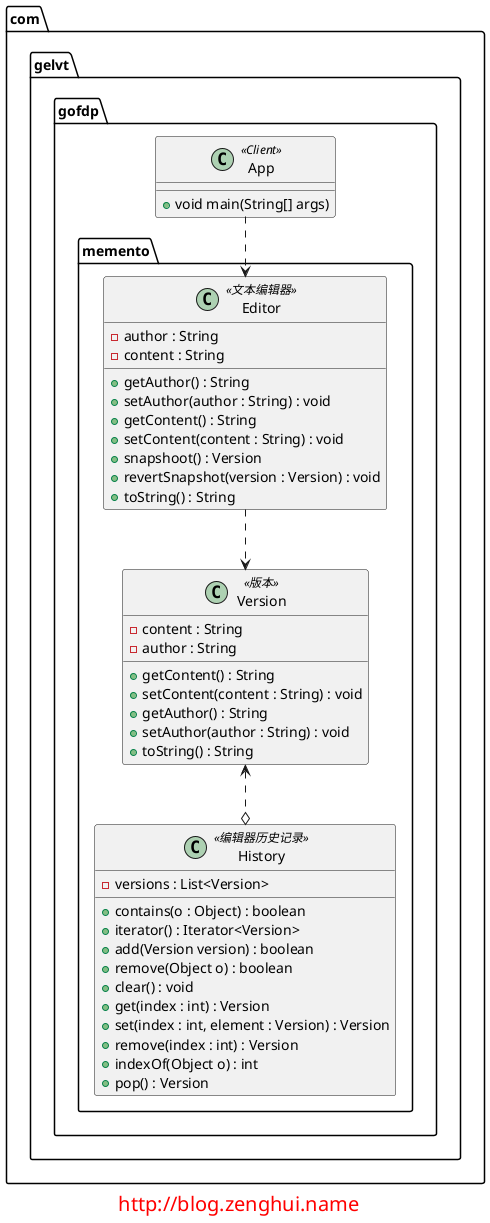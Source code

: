 @startuml

package com.gelvt.gofdp.memento{
    class Version <<版本>>{
        - content : String
        - author : String
        + getContent() : String
        + setContent(content : String) : void
        + getAuthor() : String
        + setAuthor(author : String) : void
        + toString() : String
    }

    class History <<编辑器历史记录>> {
        - versions : List<Version>
        + contains(o : Object) : boolean
        + iterator() : Iterator<Version>
        + add(Version version) : boolean
        + remove(Object o) : boolean
        + clear() : void
        + get(index : int) : Version
        + set(index : int, element : Version) : Version
        + remove(index : int) : Version
        + indexOf(Object o) : int
        + pop() : Version
    }

    class Editor <<文本编辑器>> {
        - author : String
        - content : String
        + getAuthor() : String
        + setAuthor(author : String) : void
        + getContent() : String
        + setContent(content : String) : void
        + snapshoot() : Version
        + revertSnapshot(version : Version) : void
        + toString() : String
    }

    Editor ..> Version
    Version <..o History

}

package com.gelvt.gofdp{
    class App <<Client>>{
        + void main(String[] args)
    }
}

App ..> Editor

footer
<font size="20" color="red">http://blog.zenghui.name</font>
endfooter

@enduml